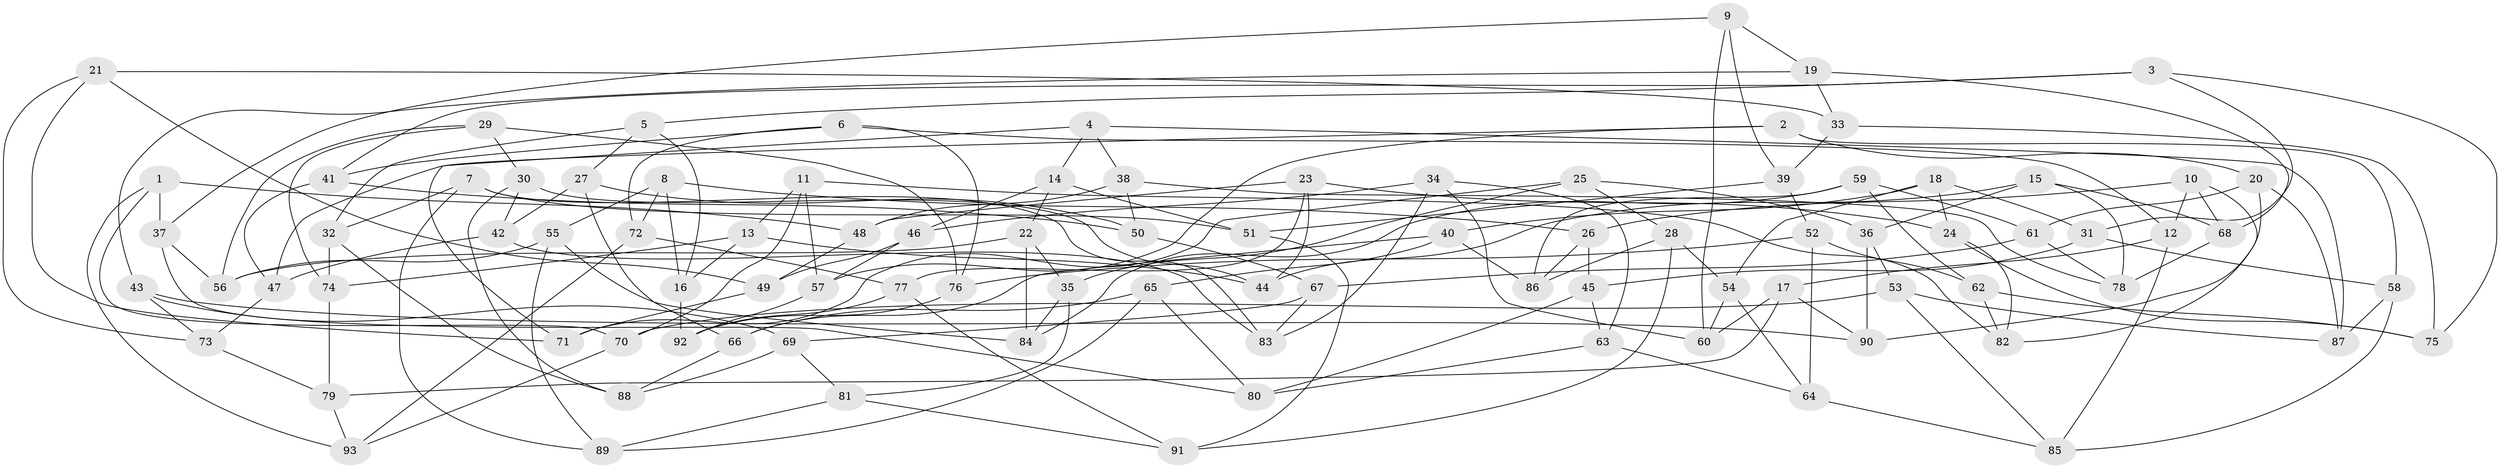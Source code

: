 // Generated by graph-tools (version 1.1) at 2025/16/03/09/25 04:16:25]
// undirected, 93 vertices, 186 edges
graph export_dot {
graph [start="1"]
  node [color=gray90,style=filled];
  1;
  2;
  3;
  4;
  5;
  6;
  7;
  8;
  9;
  10;
  11;
  12;
  13;
  14;
  15;
  16;
  17;
  18;
  19;
  20;
  21;
  22;
  23;
  24;
  25;
  26;
  27;
  28;
  29;
  30;
  31;
  32;
  33;
  34;
  35;
  36;
  37;
  38;
  39;
  40;
  41;
  42;
  43;
  44;
  45;
  46;
  47;
  48;
  49;
  50;
  51;
  52;
  53;
  54;
  55;
  56;
  57;
  58;
  59;
  60;
  61;
  62;
  63;
  64;
  65;
  66;
  67;
  68;
  69;
  70;
  71;
  72;
  73;
  74;
  75;
  76;
  77;
  78;
  79;
  80;
  81;
  82;
  83;
  84;
  85;
  86;
  87;
  88;
  89;
  90;
  91;
  92;
  93;
  1 -- 93;
  1 -- 70;
  1 -- 48;
  1 -- 37;
  2 -- 57;
  2 -- 58;
  2 -- 20;
  2 -- 47;
  3 -- 41;
  3 -- 31;
  3 -- 75;
  3 -- 5;
  4 -- 14;
  4 -- 87;
  4 -- 38;
  4 -- 71;
  5 -- 32;
  5 -- 16;
  5 -- 27;
  6 -- 41;
  6 -- 12;
  6 -- 76;
  6 -- 72;
  7 -- 89;
  7 -- 83;
  7 -- 32;
  7 -- 51;
  8 -- 26;
  8 -- 72;
  8 -- 16;
  8 -- 55;
  9 -- 19;
  9 -- 39;
  9 -- 37;
  9 -- 60;
  10 -- 12;
  10 -- 26;
  10 -- 68;
  10 -- 82;
  11 -- 82;
  11 -- 57;
  11 -- 13;
  11 -- 70;
  12 -- 85;
  12 -- 17;
  13 -- 16;
  13 -- 44;
  13 -- 74;
  14 -- 46;
  14 -- 51;
  14 -- 22;
  15 -- 78;
  15 -- 44;
  15 -- 36;
  15 -- 68;
  16 -- 92;
  17 -- 90;
  17 -- 60;
  17 -- 79;
  18 -- 24;
  18 -- 40;
  18 -- 54;
  18 -- 31;
  19 -- 33;
  19 -- 68;
  19 -- 43;
  20 -- 90;
  20 -- 61;
  20 -- 87;
  21 -- 71;
  21 -- 73;
  21 -- 33;
  21 -- 49;
  22 -- 84;
  22 -- 35;
  22 -- 56;
  23 -- 48;
  23 -- 44;
  23 -- 24;
  23 -- 77;
  24 -- 75;
  24 -- 82;
  25 -- 36;
  25 -- 35;
  25 -- 28;
  25 -- 71;
  26 -- 45;
  26 -- 86;
  27 -- 50;
  27 -- 66;
  27 -- 42;
  28 -- 86;
  28 -- 54;
  28 -- 91;
  29 -- 76;
  29 -- 74;
  29 -- 30;
  29 -- 56;
  30 -- 44;
  30 -- 88;
  30 -- 42;
  31 -- 58;
  31 -- 45;
  32 -- 74;
  32 -- 88;
  33 -- 75;
  33 -- 39;
  34 -- 63;
  34 -- 60;
  34 -- 83;
  34 -- 46;
  35 -- 81;
  35 -- 84;
  36 -- 90;
  36 -- 53;
  37 -- 80;
  37 -- 56;
  38 -- 48;
  38 -- 50;
  38 -- 78;
  39 -- 52;
  39 -- 51;
  40 -- 66;
  40 -- 86;
  40 -- 65;
  41 -- 47;
  41 -- 50;
  42 -- 83;
  42 -- 47;
  43 -- 69;
  43 -- 73;
  43 -- 90;
  45 -- 80;
  45 -- 63;
  46 -- 49;
  46 -- 57;
  47 -- 73;
  48 -- 49;
  49 -- 71;
  50 -- 67;
  51 -- 91;
  52 -- 64;
  52 -- 76;
  52 -- 62;
  53 -- 87;
  53 -- 70;
  53 -- 85;
  54 -- 60;
  54 -- 64;
  55 -- 56;
  55 -- 84;
  55 -- 89;
  57 -- 92;
  58 -- 85;
  58 -- 87;
  59 -- 61;
  59 -- 62;
  59 -- 84;
  59 -- 86;
  61 -- 78;
  61 -- 67;
  62 -- 75;
  62 -- 82;
  63 -- 64;
  63 -- 80;
  64 -- 85;
  65 -- 89;
  65 -- 66;
  65 -- 80;
  66 -- 88;
  67 -- 83;
  67 -- 69;
  68 -- 78;
  69 -- 81;
  69 -- 88;
  70 -- 93;
  72 -- 93;
  72 -- 77;
  73 -- 79;
  74 -- 79;
  76 -- 92;
  77 -- 91;
  77 -- 92;
  79 -- 93;
  81 -- 91;
  81 -- 89;
}
